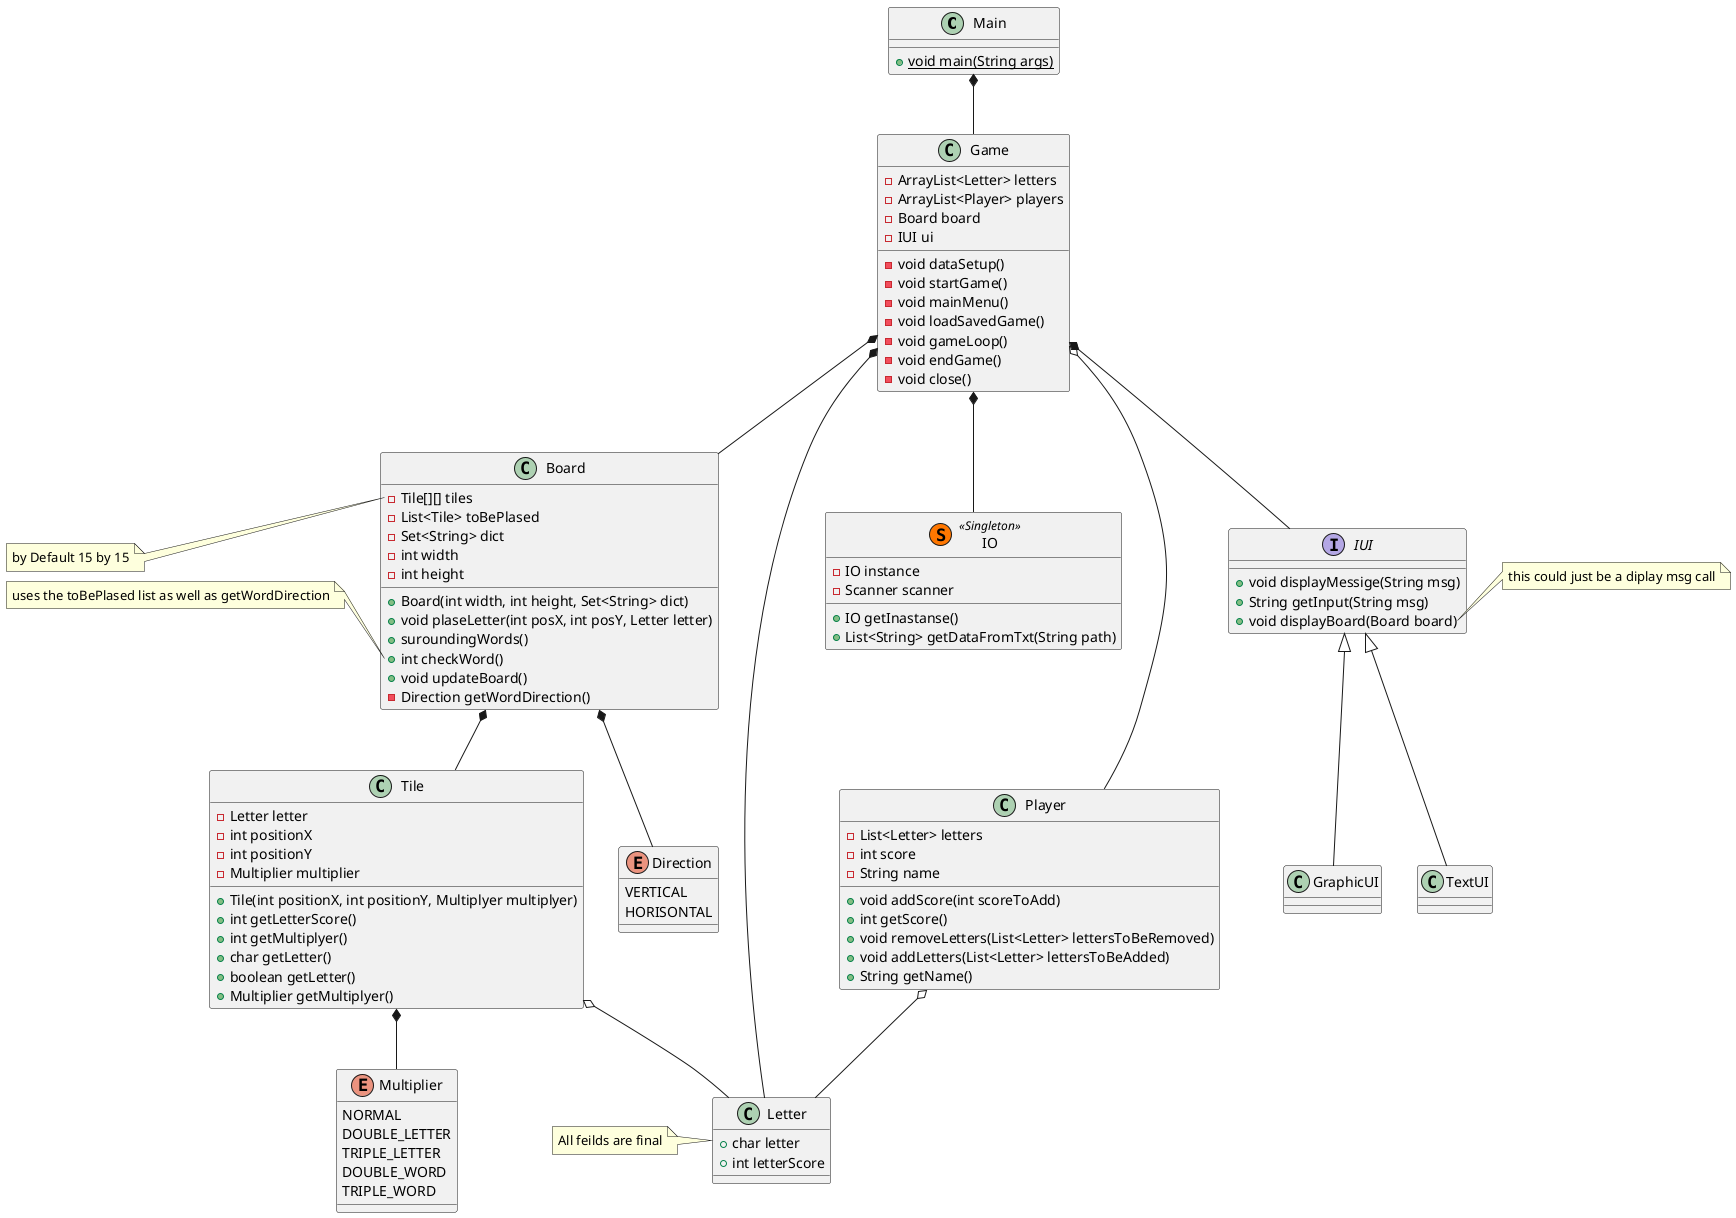 @startuml

class Main{
    +{static} void main(String args)
}

class Game{
    - ArrayList<Letter> letters
    - ArrayList<Player> players
    - Board board
    - IUI ui

    - void dataSetup()
    - void startGame()
    - void mainMenu()
    - void loadSavedGame()
    - void gameLoop()
    - void endGame()
    - void close()
}
interface IUI{
    + void displayMessige(String msg)
    + String getInput(String msg)
    + void displayBoard(Board board)
}
note right of IUI::displayBoard
    this could just be a diplay msg call
end note

class GraphicUI{}

class TextUI{}

class IO << (S,#FF7700) Singleton >>{
    - IO instance
    - Scanner scanner

    + IO getInastanse()
    + List<String> getDataFromTxt(String path)
}

class Tile{
    - Letter letter
    - int positionX 
    - int positionY
    - Multiplier multiplier

    + Tile(int positionX, int positionY, Multiplyer multiplyer)
    + int getLetterScore()
    + int getMultiplyer()
    + char getLetter()
    + boolean getLetter()
    + Multiplier getMultiplyer()
}
enum Multiplier {
    NORMAL
    DOUBLE_LETTER
    TRIPLE_LETTER
    DOUBLE_WORD
    TRIPLE_WORD
}

class Board{
    - Tile[][] tiles
    - List<Tile> toBePlased
    - Set<String> dict
    - int width
    - int height

    + Board(int width, int height, Set<String> dict)
    + void plaseLetter(int posX, int posY, Letter letter)
    + suroundingWords()
    + int checkWord()
    + void updateBoard()
    - Direction getWordDirection()
}

enum Direction{
    VERTICAL
    HORISONTAL
}

note left of Board::tiles
    by Default 15 by 15
end note
note left of Board::checkWord
    uses the toBePlased list as well as getWordDirection
end note

class Player{
    - List<Letter> letters
    - int score
    - String name

    + void addScore(int scoreToAdd)
    + int getScore()
    + void removeLetters(List<Letter> lettersToBeRemoved)
    + void addLetters(List<Letter> lettersToBeAdded)
    + String getName()

}

class Letter{
    + char letter
    + int letterScore
}
note left of Letter
    All feilds are final
end note

Main *-- Game
Game o-- Player
Game *-- Board 
Board *-- Tile
Board *-- Direction
Game *-- Letter
Player o-- Letter
Game *-- IUI
Game *-- IO
IUI <|-- TextUI
IUI <|-- GraphicUI
Tile o-- Letter
Tile *-- Multiplier
  
@enduml